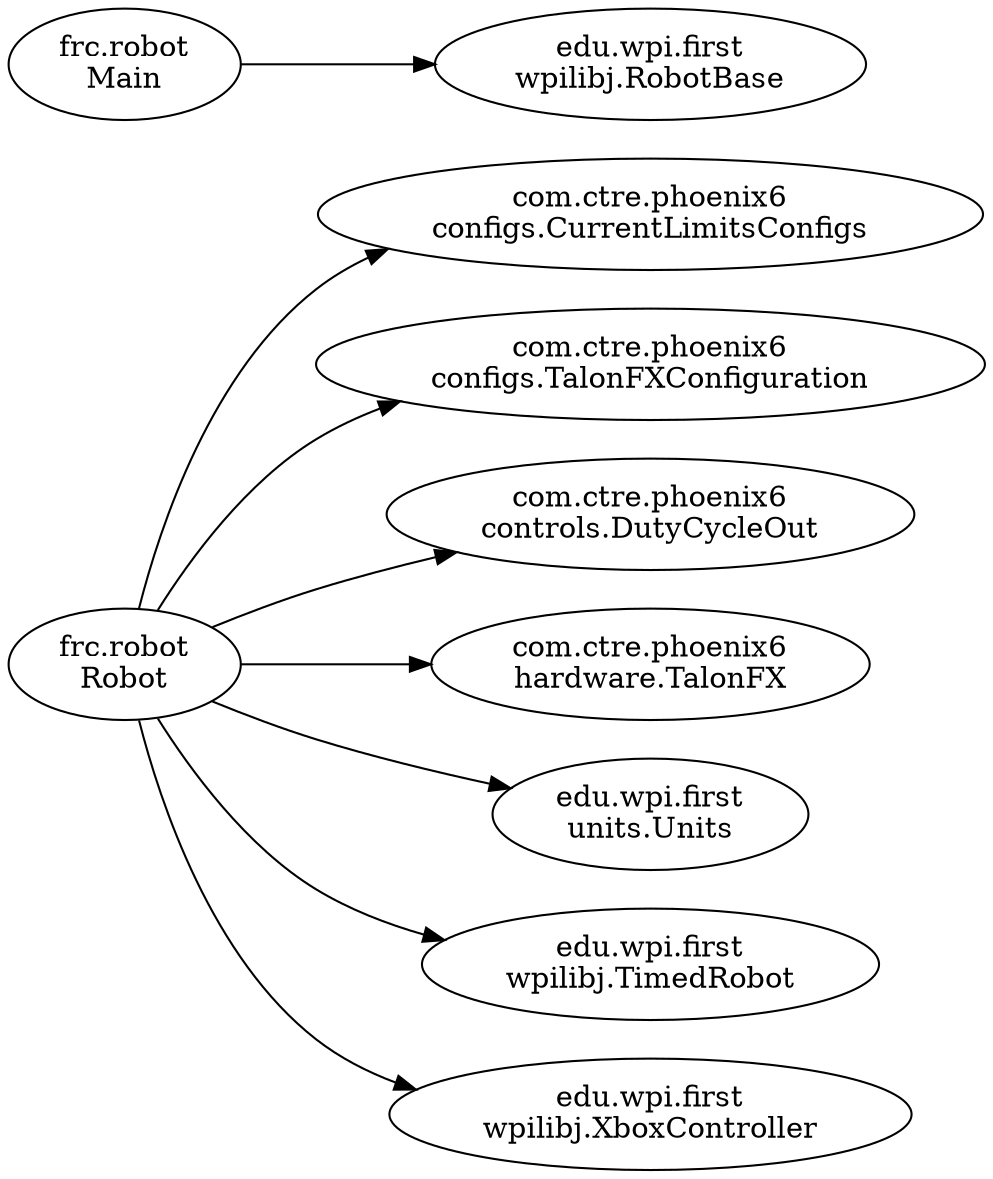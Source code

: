 digraph CurrentLimits {
rankdir="LR";
constraint=false;
com_ctre_phoenix6_configs_CurrentLimitsConfigs[label="com.ctre.phoenix6\nconfigs.CurrentLimitsConfigs"]
com_ctre_phoenix6_configs_TalonFXConfiguration[label="com.ctre.phoenix6\nconfigs.TalonFXConfiguration"]
com_ctre_phoenix6_controls_DutyCycleOut[label="com.ctre.phoenix6\ncontrols.DutyCycleOut"]
com_ctre_phoenix6_hardware_TalonFX[label="com.ctre.phoenix6\nhardware.TalonFX"]
edu_wpi_first_units_Units[label="edu.wpi.first\nunits.Units"]
edu_wpi_first_wpilibj_RobotBase[label="edu.wpi.first\nwpilibj.RobotBase"]
edu_wpi_first_wpilibj_TimedRobot[label="edu.wpi.first\nwpilibj.TimedRobot"]
edu_wpi_first_wpilibj_XboxController[label="edu.wpi.first\nwpilibj.XboxController"]
frc_robot_Main[label="frc.robot\nMain"]
frc_robot_Robot[label="frc.robot\nRobot"]
frc_robot_Robot -> edu_wpi_first_units_Units
frc_robot_Robot -> com_ctre_phoenix6_configs_CurrentLimitsConfigs
frc_robot_Robot -> com_ctre_phoenix6_configs_TalonFXConfiguration
frc_robot_Robot -> com_ctre_phoenix6_controls_DutyCycleOut
frc_robot_Robot -> com_ctre_phoenix6_hardware_TalonFX
frc_robot_Robot -> edu_wpi_first_wpilibj_TimedRobot
frc_robot_Robot -> edu_wpi_first_wpilibj_XboxController
frc_robot_Main -> edu_wpi_first_wpilibj_RobotBase
}
